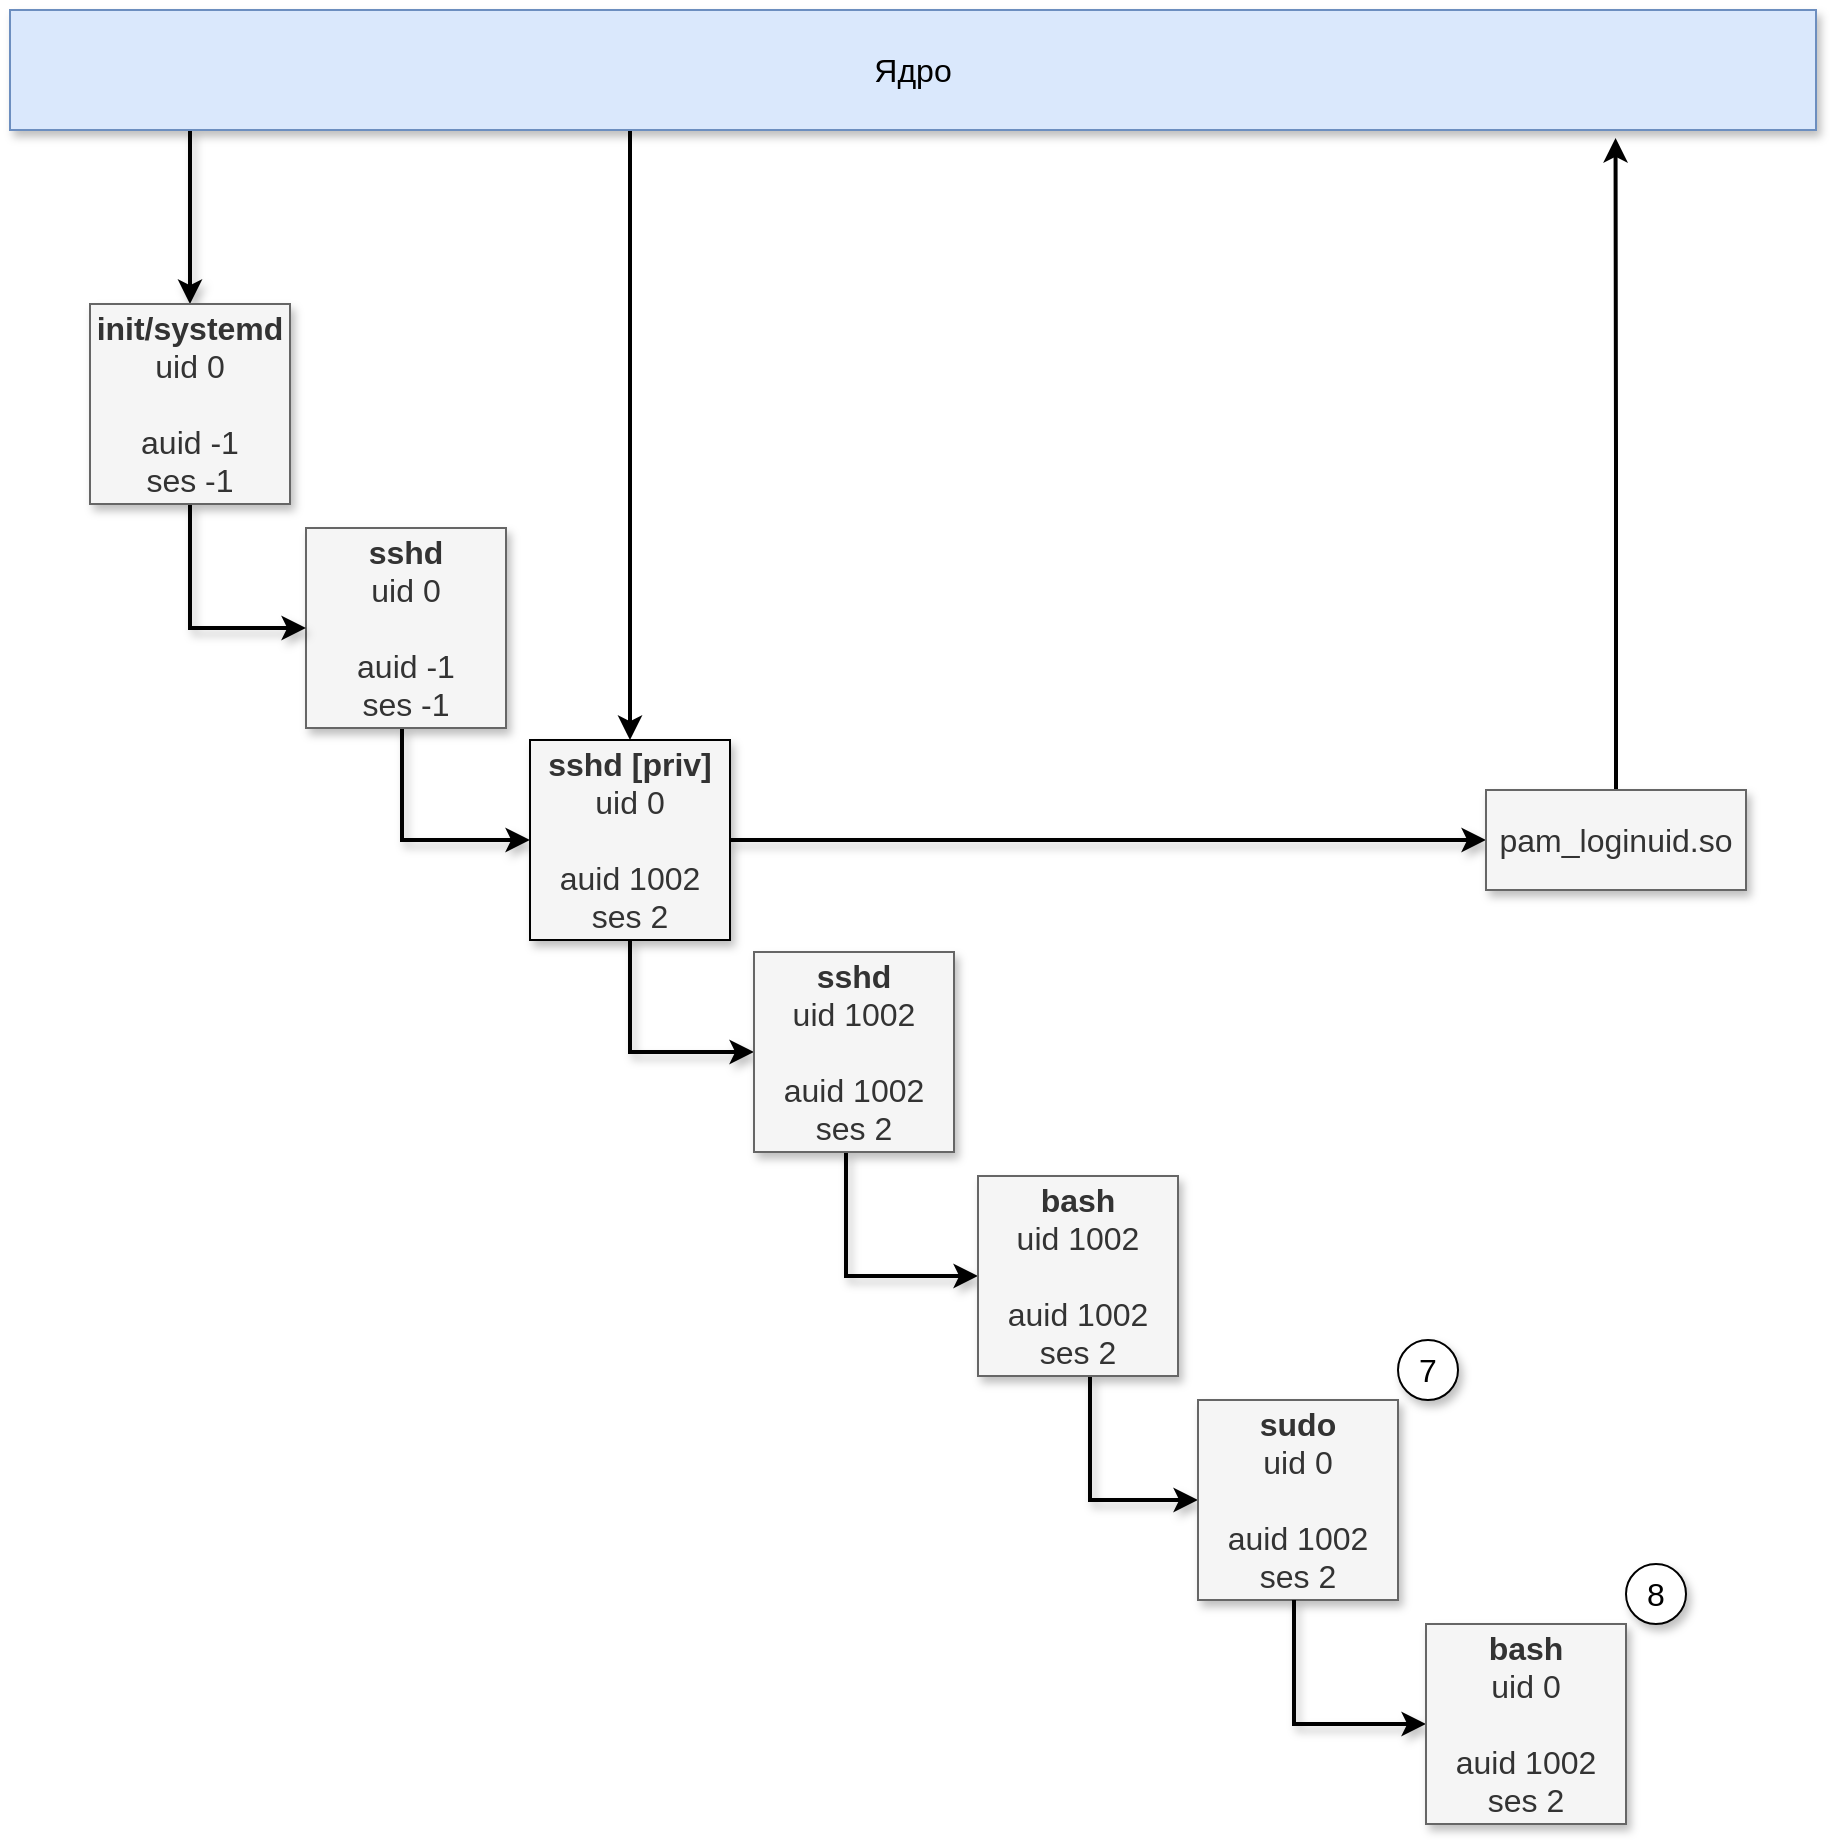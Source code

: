 <mxfile version="11.2.4" type="device" pages="1"><diagram id="6_sE_xdRyElE0OVaRGbu" name="Page-1"><mxGraphModel dx="1102" dy="1002" grid="1" gridSize="10" guides="1" tooltips="1" connect="1" arrows="1" fold="1" page="1" pageScale="1" pageWidth="1000" pageHeight="1000" math="0" shadow="0"><root><mxCell id="0"/><mxCell id="1" parent="0"/><mxCell id="1Lhm1OTGYmYttEx9GrKI-1" style="edgeStyle=orthogonalEdgeStyle;rounded=0;orthogonalLoop=1;jettySize=auto;html=1;entryX=0;entryY=0.5;entryDx=0;entryDy=0;strokeWidth=2;shadow=1;" parent="1" source="1Lhm1OTGYmYttEx9GrKI-2" target="1Lhm1OTGYmYttEx9GrKI-5" edge="1"><mxGeometry relative="1" as="geometry"><Array as="points"><mxPoint x="244" y="467"/></Array></mxGeometry></mxCell><mxCell id="1Lhm1OTGYmYttEx9GrKI-2" value="&lt;font style=&quot;font-size: 16px&quot;&gt;&lt;b&gt;sshd&lt;br&gt;&lt;/b&gt;uid 0&lt;br&gt;&lt;br&gt;auid -1&lt;br&gt;ses -1&lt;br&gt;&lt;/font&gt;" style="whiteSpace=wrap;html=1;aspect=fixed;shadow=1;fillColor=#f5f5f5;strokeColor=#666666;fontColor=#333333;" parent="1" vertex="1"><mxGeometry x="196" y="311" width="100" height="100" as="geometry"/></mxCell><mxCell id="1Lhm1OTGYmYttEx9GrKI-3" style="edgeStyle=orthogonalEdgeStyle;rounded=0;orthogonalLoop=1;jettySize=auto;html=1;entryX=0;entryY=0.5;entryDx=0;entryDy=0;strokeWidth=2;shadow=1;" parent="1" source="1Lhm1OTGYmYttEx9GrKI-5" target="1Lhm1OTGYmYttEx9GrKI-6" edge="1"><mxGeometry relative="1" as="geometry"/></mxCell><mxCell id="1Lhm1OTGYmYttEx9GrKI-4" style="edgeStyle=orthogonalEdgeStyle;rounded=0;orthogonalLoop=1;jettySize=auto;html=1;entryX=0;entryY=0.5;entryDx=0;entryDy=0;strokeWidth=2;shadow=1;" parent="1" source="1Lhm1OTGYmYttEx9GrKI-5" target="1Lhm1OTGYmYttEx9GrKI-8" edge="1"><mxGeometry relative="1" as="geometry"><Array as="points"><mxPoint x="358" y="573"/></Array></mxGeometry></mxCell><mxCell id="1Lhm1OTGYmYttEx9GrKI-5" value="&lt;font style=&quot;font-size: 16px&quot;&gt;&lt;b&gt;sshd [priv]&lt;br&gt;&lt;/b&gt;uid 0&lt;br&gt;&lt;br&gt;auid 1002&lt;br&gt;ses 2&lt;br&gt;&lt;/font&gt;" style="whiteSpace=wrap;html=1;aspect=fixed;shadow=1;fillColor=#f5f5f5;fontColor=#333333;strokeColor=#000000;" parent="1" vertex="1"><mxGeometry x="308" y="417" width="100" height="100" as="geometry"/></mxCell><mxCell id="hxBEtVtfxsm5Qole9IWS-1" style="edgeStyle=orthogonalEdgeStyle;rounded=0;orthogonalLoop=1;jettySize=auto;html=1;entryX=0.889;entryY=1.067;entryDx=0;entryDy=0;entryPerimeter=0;strokeWidth=2;strokeColor=#000000;" edge="1" parent="1" source="1Lhm1OTGYmYttEx9GrKI-6" target="1Lhm1OTGYmYttEx9GrKI-12"><mxGeometry relative="1" as="geometry"/></mxCell><mxCell id="1Lhm1OTGYmYttEx9GrKI-6" value="&lt;font style=&quot;font-size: 16px&quot;&gt;pam_loginuid.so&lt;/font&gt;" style="rounded=0;whiteSpace=wrap;html=1;shadow=1;fillColor=#f5f5f5;strokeColor=#666666;fontColor=#333333;" parent="1" vertex="1"><mxGeometry x="786" y="442" width="130" height="50" as="geometry"/></mxCell><mxCell id="1Lhm1OTGYmYttEx9GrKI-7" style="edgeStyle=orthogonalEdgeStyle;rounded=0;orthogonalLoop=1;jettySize=auto;html=1;entryX=0;entryY=0.5;entryDx=0;entryDy=0;strokeWidth=2;shadow=1;" parent="1" source="1Lhm1OTGYmYttEx9GrKI-8" target="1Lhm1OTGYmYttEx9GrKI-10" edge="1"><mxGeometry relative="1" as="geometry"><Array as="points"><mxPoint x="466" y="685"/></Array></mxGeometry></mxCell><mxCell id="1Lhm1OTGYmYttEx9GrKI-8" value="&lt;font style=&quot;font-size: 16px&quot;&gt;&lt;b&gt;sshd&lt;br&gt;&lt;/b&gt;uid 1002&lt;br&gt;&lt;br&gt;auid 1002&lt;br&gt;ses 2&lt;br&gt;&lt;/font&gt;" style="whiteSpace=wrap;html=1;aspect=fixed;shadow=1;fillColor=#f5f5f5;strokeColor=#666666;fontColor=#333333;" parent="1" vertex="1"><mxGeometry x="420" y="523" width="100" height="100" as="geometry"/></mxCell><mxCell id="1Lhm1OTGYmYttEx9GrKI-9" style="edgeStyle=orthogonalEdgeStyle;rounded=0;orthogonalLoop=1;jettySize=auto;html=1;entryX=0;entryY=0.5;entryDx=0;entryDy=0;strokeWidth=2;shadow=1;" parent="1" source="1Lhm1OTGYmYttEx9GrKI-10" target="1Lhm1OTGYmYttEx9GrKI-11" edge="1"><mxGeometry relative="1" as="geometry"><Array as="points"><mxPoint x="588" y="797"/></Array></mxGeometry></mxCell><mxCell id="1Lhm1OTGYmYttEx9GrKI-10" value="&lt;font style=&quot;font-size: 16px&quot;&gt;&lt;b&gt;bash&lt;br&gt;&lt;/b&gt;uid 1002&lt;br&gt;&lt;br&gt;auid 1002&lt;br&gt;ses 2&lt;br&gt;&lt;/font&gt;" style="whiteSpace=wrap;html=1;aspect=fixed;shadow=1;fillColor=#f5f5f5;strokeColor=#666666;fontColor=#333333;" parent="1" vertex="1"><mxGeometry x="532" y="635" width="100" height="100" as="geometry"/></mxCell><mxCell id="1Lhm1OTGYmYttEx9GrKI-11" value="&lt;font style=&quot;font-size: 16px&quot;&gt;&lt;b&gt;sudo&lt;br&gt;&lt;/b&gt;uid 0&lt;br&gt;&lt;br&gt;auid 1002&lt;br&gt;ses 2&lt;br&gt;&lt;/font&gt;" style="whiteSpace=wrap;html=1;aspect=fixed;shadow=1;fillColor=#f5f5f5;strokeColor=#666666;fontColor=#333333;" parent="1" vertex="1"><mxGeometry x="642" y="747" width="100" height="100" as="geometry"/></mxCell><mxCell id="aRrsoJxWj9vUFmtqiD_y-2" style="edgeStyle=orthogonalEdgeStyle;rounded=0;orthogonalLoop=1;jettySize=auto;html=1;entryX=0.5;entryY=0;entryDx=0;entryDy=0;strokeWidth=2;shadow=1;" parent="1" source="1Lhm1OTGYmYttEx9GrKI-12" target="aRrsoJxWj9vUFmtqiD_y-1" edge="1"><mxGeometry relative="1" as="geometry"><Array as="points"><mxPoint x="138" y="127"/><mxPoint x="138" y="127"/></Array></mxGeometry></mxCell><mxCell id="hxBEtVtfxsm5Qole9IWS-2" style="edgeStyle=orthogonalEdgeStyle;rounded=0;orthogonalLoop=1;jettySize=auto;html=1;entryX=0.5;entryY=0;entryDx=0;entryDy=0;strokeColor=#000000;strokeWidth=2;" edge="1" parent="1" source="1Lhm1OTGYmYttEx9GrKI-12" target="1Lhm1OTGYmYttEx9GrKI-5"><mxGeometry relative="1" as="geometry"><Array as="points"><mxPoint x="358" y="210"/><mxPoint x="358" y="210"/></Array></mxGeometry></mxCell><mxCell id="1Lhm1OTGYmYttEx9GrKI-12" value="&lt;font style=&quot;font-size: 16px&quot;&gt;Ядро&lt;/font&gt;" style="rounded=0;whiteSpace=wrap;html=1;fillColor=#dae8fc;strokeColor=#6c8ebf;shadow=1;" parent="1" vertex="1"><mxGeometry x="48" y="52" width="903" height="60" as="geometry"/></mxCell><mxCell id="aRrsoJxWj9vUFmtqiD_y-6" style="edgeStyle=orthogonalEdgeStyle;rounded=0;orthogonalLoop=1;jettySize=auto;html=1;entryX=0;entryY=0.5;entryDx=0;entryDy=0;strokeWidth=2;exitX=0.5;exitY=1;exitDx=0;exitDy=0;shadow=1;" parent="1" source="aRrsoJxWj9vUFmtqiD_y-1" target="1Lhm1OTGYmYttEx9GrKI-2" edge="1"><mxGeometry relative="1" as="geometry"/></mxCell><mxCell id="aRrsoJxWj9vUFmtqiD_y-1" value="&lt;font style=&quot;font-size: 16px&quot;&gt;&lt;b&gt;init/systemd&lt;br&gt;&lt;/b&gt;uid 0&lt;br&gt;&lt;br&gt;auid -1&lt;br&gt;ses -1&lt;br&gt;&lt;/font&gt;" style="whiteSpace=wrap;html=1;aspect=fixed;shadow=1;fillColor=#f5f5f5;strokeColor=#666666;fontColor=#333333;" parent="1" vertex="1"><mxGeometry x="88" y="199" width="100" height="100" as="geometry"/></mxCell><mxCell id="Bw7OnEW_wO49AgYdn8fg-2" style="edgeStyle=orthogonalEdgeStyle;rounded=0;orthogonalLoop=1;jettySize=auto;html=1;entryX=0;entryY=0.5;entryDx=0;entryDy=0;strokeWidth=2;shadow=1;" parent="1" target="Bw7OnEW_wO49AgYdn8fg-3" edge="1"><mxGeometry relative="1" as="geometry"><Array as="points"><mxPoint x="690" y="909"/></Array><mxPoint x="690" y="847" as="sourcePoint"/></mxGeometry></mxCell><mxCell id="Bw7OnEW_wO49AgYdn8fg-3" value="&lt;font style=&quot;font-size: 16px&quot;&gt;&lt;b&gt;bash&lt;br&gt;&lt;/b&gt;uid 0&lt;br&gt;&lt;br&gt;auid 1002&lt;br&gt;ses 2&lt;br&gt;&lt;/font&gt;" style="whiteSpace=wrap;html=1;aspect=fixed;shadow=1;fillColor=#f5f5f5;strokeColor=#666666;fontColor=#333333;" parent="1" vertex="1"><mxGeometry x="756" y="859" width="100" height="100" as="geometry"/></mxCell><mxCell id="Bw7OnEW_wO49AgYdn8fg-6" value="&lt;font style=&quot;font-size: 16px&quot;&gt;7&lt;/font&gt;" style="ellipse;whiteSpace=wrap;html=1;aspect=fixed;shadow=1;" parent="1" vertex="1"><mxGeometry x="742" y="717" width="30" height="30" as="geometry"/></mxCell><mxCell id="Bw7OnEW_wO49AgYdn8fg-7" value="&lt;font style=&quot;font-size: 16px&quot;&gt;8&lt;/font&gt;" style="ellipse;whiteSpace=wrap;html=1;aspect=fixed;shadow=1;" parent="1" vertex="1"><mxGeometry x="856" y="829" width="30" height="30" as="geometry"/></mxCell></root></mxGraphModel></diagram></mxfile>